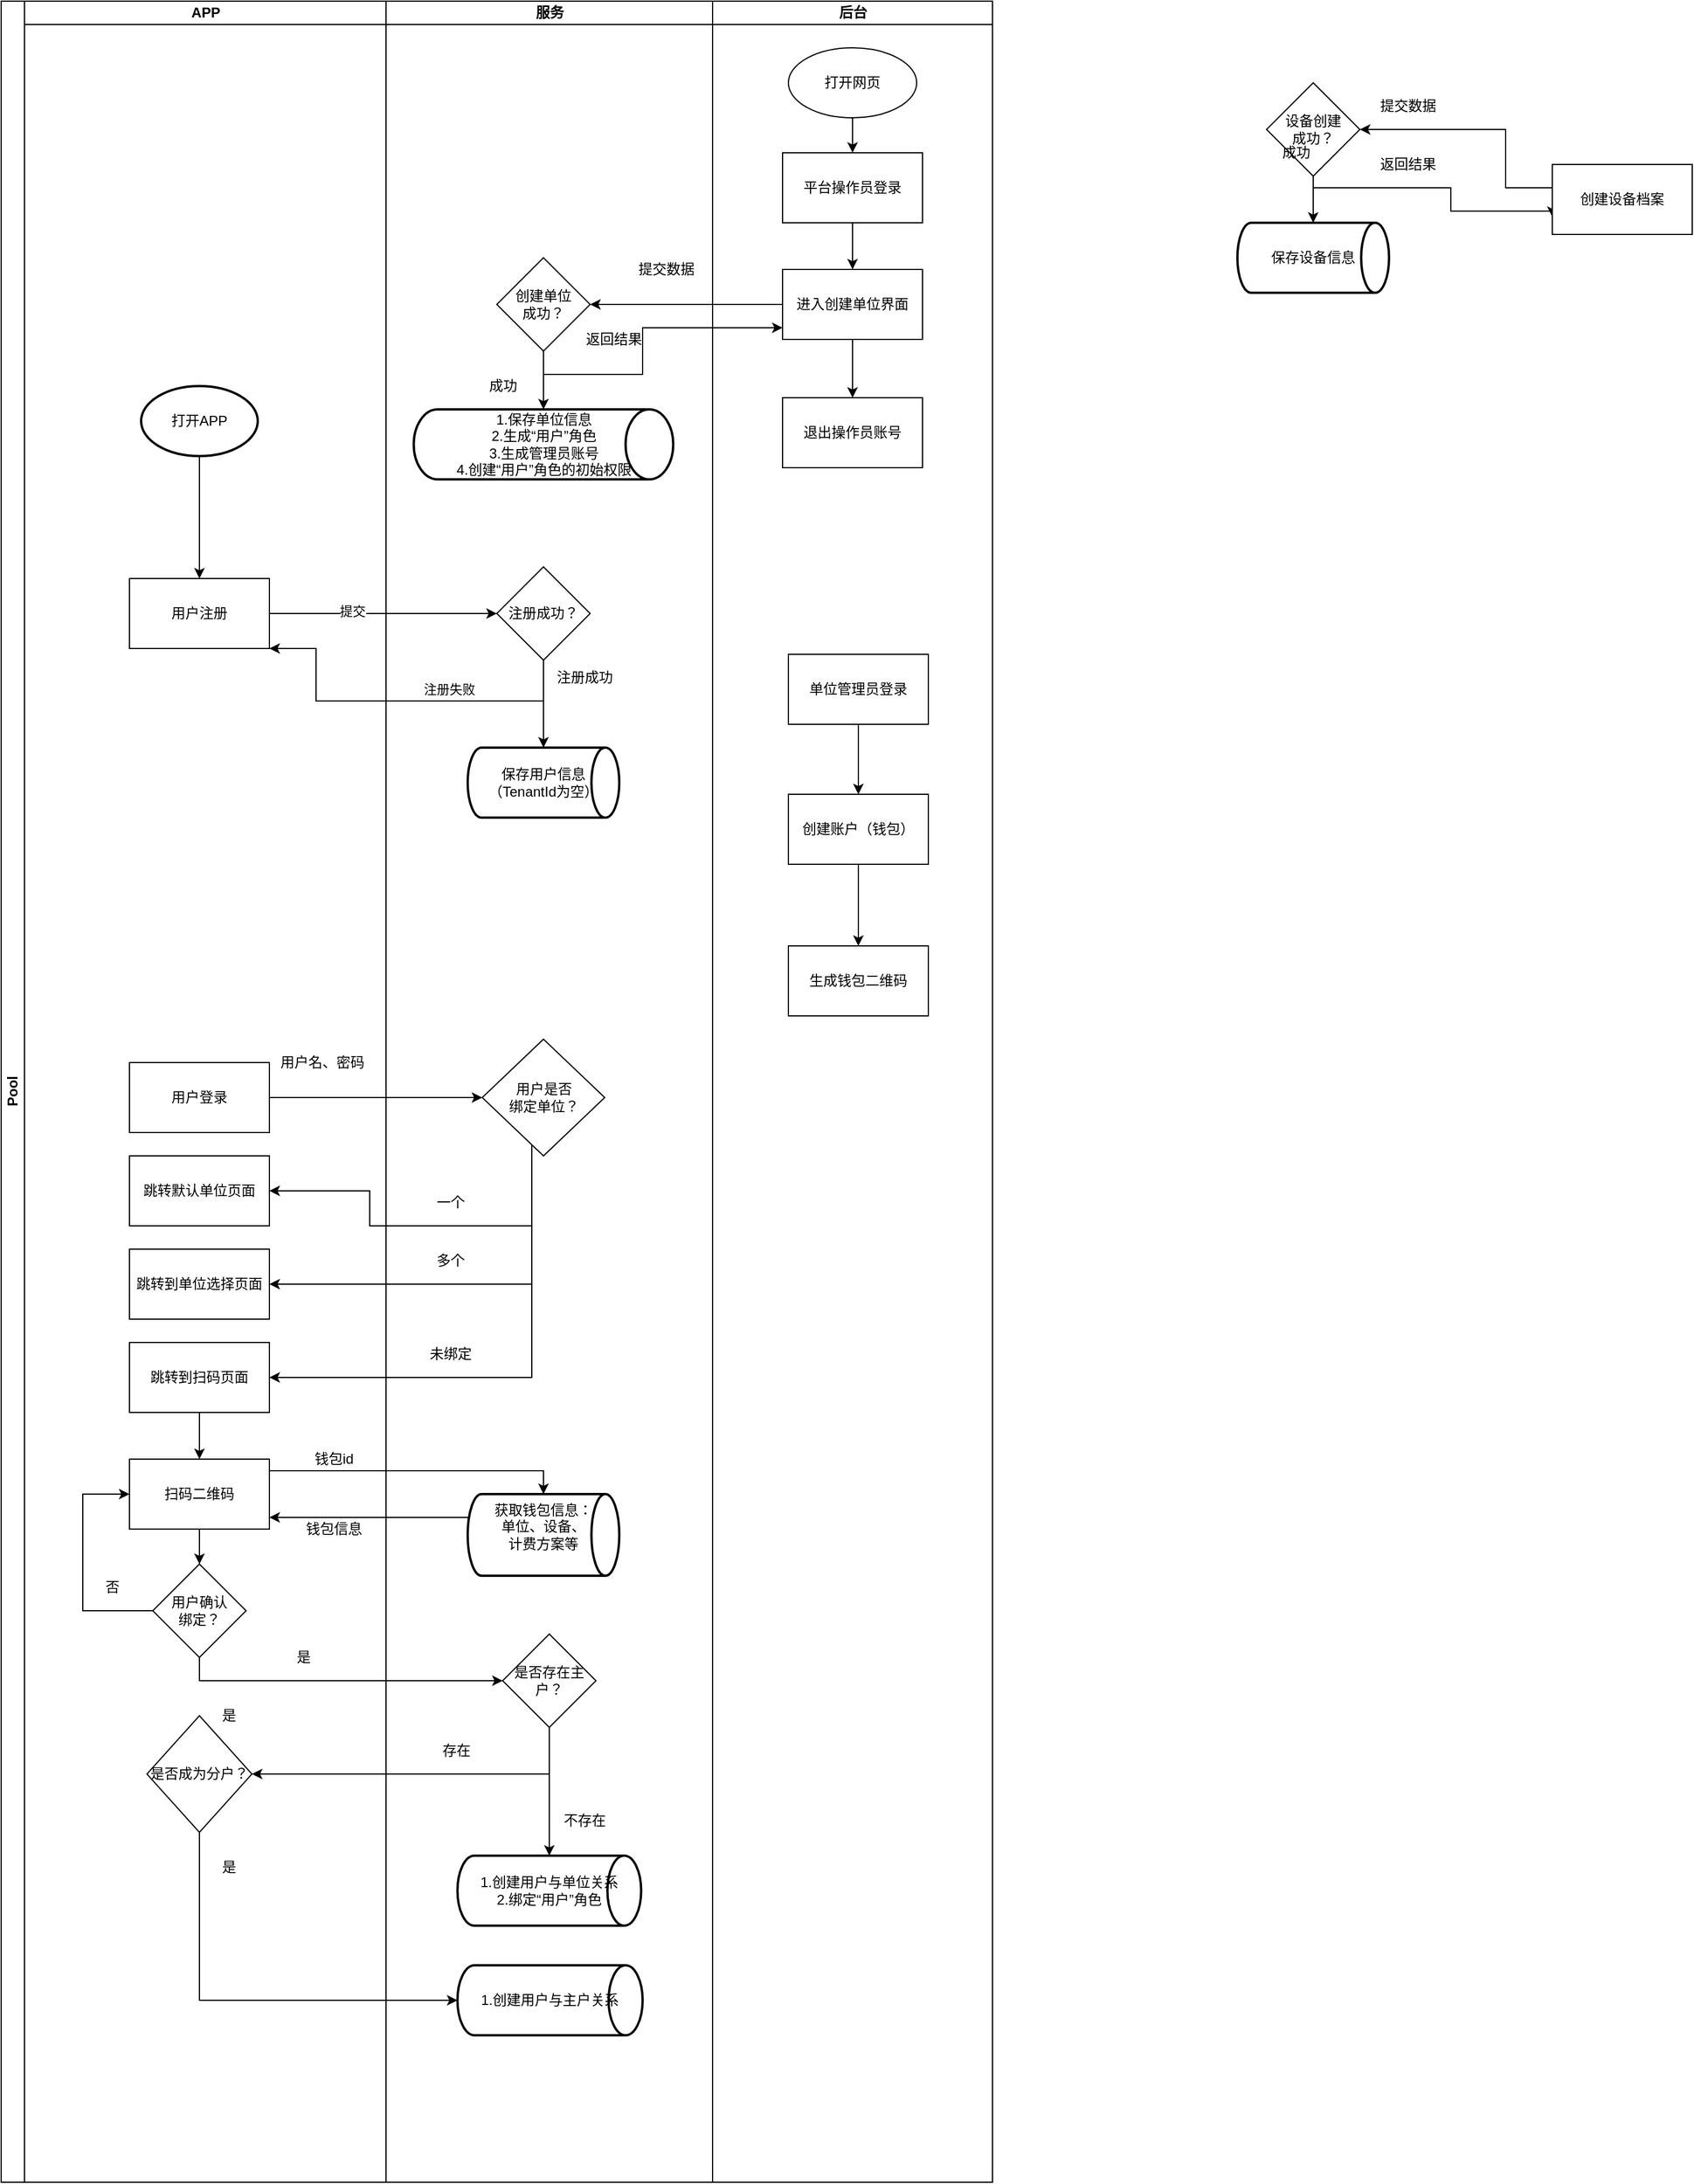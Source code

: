 <mxfile version="14.2.9" type="github">
  <diagram id="gUW_gxuXwpB0K3utl5sX" name="Page-1">
    <mxGraphModel dx="1108" dy="482" grid="1" gridSize="10" guides="1" tooltips="1" connect="1" arrows="1" fold="1" page="1" pageScale="1" pageWidth="827" pageHeight="1169" math="0" shadow="0">
      <root>
        <mxCell id="0" />
        <mxCell id="1" parent="0" />
        <mxCell id="UgdYV5Sys4c05eqZEx1u-29" value="Pool" style="swimlane;html=1;childLayout=stackLayout;resizeParent=1;resizeParentMax=0;startSize=20;horizontal=0;horizontalStack=1;" parent="1" vertex="1">
          <mxGeometry x="170" y="70" width="850" height="1870" as="geometry" />
        </mxCell>
        <mxCell id="UgdYV5Sys4c05eqZEx1u-30" value="APP" style="swimlane;html=1;startSize=20;" parent="UgdYV5Sys4c05eqZEx1u-29" vertex="1">
          <mxGeometry x="20" width="310" height="1870" as="geometry" />
        </mxCell>
        <mxCell id="UgdYV5Sys4c05eqZEx1u-51" style="edgeStyle=orthogonalEdgeStyle;rounded=0;orthogonalLoop=1;jettySize=auto;html=1;entryX=0.5;entryY=0;entryDx=0;entryDy=0;" parent="UgdYV5Sys4c05eqZEx1u-30" source="UgdYV5Sys4c05eqZEx1u-35" target="UgdYV5Sys4c05eqZEx1u-41" edge="1">
          <mxGeometry relative="1" as="geometry" />
        </mxCell>
        <mxCell id="UgdYV5Sys4c05eqZEx1u-35" value="打开APP" style="strokeWidth=2;html=1;shape=mxgraph.flowchart.start_1;whiteSpace=wrap;" parent="UgdYV5Sys4c05eqZEx1u-30" vertex="1">
          <mxGeometry x="100" y="330" width="100" height="60" as="geometry" />
        </mxCell>
        <mxCell id="UgdYV5Sys4c05eqZEx1u-41" value="用户注册" style="whiteSpace=wrap;html=1;" parent="UgdYV5Sys4c05eqZEx1u-30" vertex="1">
          <mxGeometry x="90" y="495" width="120" height="60" as="geometry" />
        </mxCell>
        <mxCell id="UgdYV5Sys4c05eqZEx1u-129" value="用户登录" style="whiteSpace=wrap;html=1;" parent="UgdYV5Sys4c05eqZEx1u-30" vertex="1">
          <mxGeometry x="90" y="910" width="120" height="60" as="geometry" />
        </mxCell>
        <mxCell id="UgdYV5Sys4c05eqZEx1u-131" value="跳转默认单位页面" style="whiteSpace=wrap;html=1;" parent="UgdYV5Sys4c05eqZEx1u-30" vertex="1">
          <mxGeometry x="90" y="990" width="120" height="60" as="geometry" />
        </mxCell>
        <mxCell id="UgdYV5Sys4c05eqZEx1u-136" value="用户名、密码" style="text;html=1;align=center;verticalAlign=middle;resizable=0;points=[];autosize=1;" parent="UgdYV5Sys4c05eqZEx1u-30" vertex="1">
          <mxGeometry x="210" y="900" width="90" height="20" as="geometry" />
        </mxCell>
        <mxCell id="87xFtUxxgs9xbds1OP3f-34" style="edgeStyle=orthogonalEdgeStyle;rounded=0;orthogonalLoop=1;jettySize=auto;html=1;" edge="1" parent="UgdYV5Sys4c05eqZEx1u-30" source="UgdYV5Sys4c05eqZEx1u-137" target="UgdYV5Sys4c05eqZEx1u-144">
          <mxGeometry relative="1" as="geometry" />
        </mxCell>
        <mxCell id="UgdYV5Sys4c05eqZEx1u-137" value="跳转到扫码页面" style="whiteSpace=wrap;html=1;" parent="UgdYV5Sys4c05eqZEx1u-30" vertex="1">
          <mxGeometry x="90" y="1150" width="120" height="60" as="geometry" />
        </mxCell>
        <mxCell id="UgdYV5Sys4c05eqZEx1u-141" value="跳转到单位选择页面" style="whiteSpace=wrap;html=1;" parent="UgdYV5Sys4c05eqZEx1u-30" vertex="1">
          <mxGeometry x="90" y="1070" width="120" height="60" as="geometry" />
        </mxCell>
        <mxCell id="UgdYV5Sys4c05eqZEx1u-155" style="edgeStyle=orthogonalEdgeStyle;rounded=0;orthogonalLoop=1;jettySize=auto;html=1;entryX=0.5;entryY=0;entryDx=0;entryDy=0;" parent="UgdYV5Sys4c05eqZEx1u-30" source="UgdYV5Sys4c05eqZEx1u-144" target="UgdYV5Sys4c05eqZEx1u-203" edge="1">
          <mxGeometry relative="1" as="geometry">
            <mxPoint x="150" y="1350" as="targetPoint" />
          </mxGeometry>
        </mxCell>
        <mxCell id="UgdYV5Sys4c05eqZEx1u-144" value="扫码二维码" style="whiteSpace=wrap;html=1;" parent="UgdYV5Sys4c05eqZEx1u-30" vertex="1">
          <mxGeometry x="90" y="1250" width="120" height="60" as="geometry" />
        </mxCell>
        <mxCell id="UgdYV5Sys4c05eqZEx1u-160" value="钱包id" style="text;html=1;align=center;verticalAlign=middle;resizable=0;points=[];autosize=1;" parent="UgdYV5Sys4c05eqZEx1u-30" vertex="1">
          <mxGeometry x="240" y="1240" width="50" height="20" as="geometry" />
        </mxCell>
        <mxCell id="UgdYV5Sys4c05eqZEx1u-212" style="edgeStyle=orthogonalEdgeStyle;rounded=0;orthogonalLoop=1;jettySize=auto;html=1;entryX=0;entryY=0.5;entryDx=0;entryDy=0;" parent="UgdYV5Sys4c05eqZEx1u-30" source="UgdYV5Sys4c05eqZEx1u-203" target="UgdYV5Sys4c05eqZEx1u-144" edge="1">
          <mxGeometry relative="1" as="geometry">
            <Array as="points">
              <mxPoint x="50" y="1380" />
              <mxPoint x="50" y="1280" />
            </Array>
          </mxGeometry>
        </mxCell>
        <mxCell id="UgdYV5Sys4c05eqZEx1u-203" value="&lt;span&gt;用户确认&lt;br&gt;绑定？&lt;/span&gt;" style="rhombus;whiteSpace=wrap;html=1;" parent="UgdYV5Sys4c05eqZEx1u-30" vertex="1">
          <mxGeometry x="110" y="1340" width="80" height="80" as="geometry" />
        </mxCell>
        <mxCell id="UgdYV5Sys4c05eqZEx1u-202" value="是" style="text;html=1;align=center;verticalAlign=middle;resizable=0;points=[];autosize=1;" parent="UgdYV5Sys4c05eqZEx1u-30" vertex="1">
          <mxGeometry x="224" y="1410" width="30" height="20" as="geometry" />
        </mxCell>
        <mxCell id="UgdYV5Sys4c05eqZEx1u-211" value="是" style="text;html=1;align=center;verticalAlign=middle;resizable=0;points=[];autosize=1;" parent="UgdYV5Sys4c05eqZEx1u-30" vertex="1">
          <mxGeometry x="160" y="1460" width="30" height="20" as="geometry" />
        </mxCell>
        <mxCell id="UgdYV5Sys4c05eqZEx1u-161" value="钱包信息" style="text;html=1;align=center;verticalAlign=middle;resizable=0;points=[];autosize=1;" parent="UgdYV5Sys4c05eqZEx1u-30" vertex="1">
          <mxGeometry x="235" y="1300" width="60" height="20" as="geometry" />
        </mxCell>
        <mxCell id="UgdYV5Sys4c05eqZEx1u-213" value="否" style="text;html=1;align=center;verticalAlign=middle;resizable=0;points=[];autosize=1;" parent="UgdYV5Sys4c05eqZEx1u-30" vertex="1">
          <mxGeometry x="60" y="1350" width="30" height="20" as="geometry" />
        </mxCell>
        <mxCell id="87xFtUxxgs9xbds1OP3f-35" value="是否成为分户？" style="rhombus;whiteSpace=wrap;html=1;" vertex="1" parent="UgdYV5Sys4c05eqZEx1u-30">
          <mxGeometry x="105" y="1470" width="90" height="100" as="geometry" />
        </mxCell>
        <mxCell id="87xFtUxxgs9xbds1OP3f-37" value="是" style="text;html=1;align=center;verticalAlign=middle;resizable=0;points=[];autosize=1;" vertex="1" parent="UgdYV5Sys4c05eqZEx1u-30">
          <mxGeometry x="160" y="1590" width="30" height="20" as="geometry" />
        </mxCell>
        <mxCell id="UgdYV5Sys4c05eqZEx1u-53" style="edgeStyle=orthogonalEdgeStyle;rounded=0;orthogonalLoop=1;jettySize=auto;html=1;" parent="UgdYV5Sys4c05eqZEx1u-29" source="UgdYV5Sys4c05eqZEx1u-41" target="UgdYV5Sys4c05eqZEx1u-52" edge="1">
          <mxGeometry relative="1" as="geometry" />
        </mxCell>
        <mxCell id="UgdYV5Sys4c05eqZEx1u-54" value="提交" style="edgeLabel;html=1;align=center;verticalAlign=middle;resizable=0;points=[];" parent="UgdYV5Sys4c05eqZEx1u-53" vertex="1" connectable="0">
          <mxGeometry x="-0.275" y="2" relative="1" as="geometry">
            <mxPoint as="offset" />
          </mxGeometry>
        </mxCell>
        <mxCell id="UgdYV5Sys4c05eqZEx1u-55" style="edgeStyle=orthogonalEdgeStyle;rounded=0;orthogonalLoop=1;jettySize=auto;html=1;exitX=0.5;exitY=1;exitDx=0;exitDy=0;entryX=1;entryY=1;entryDx=0;entryDy=0;" parent="UgdYV5Sys4c05eqZEx1u-29" source="UgdYV5Sys4c05eqZEx1u-52" edge="1" target="UgdYV5Sys4c05eqZEx1u-41">
          <mxGeometry relative="1" as="geometry">
            <mxPoint x="210" y="560" as="targetPoint" />
            <Array as="points">
              <mxPoint x="465" y="600" />
              <mxPoint x="270" y="600" />
              <mxPoint x="270" y="555" />
            </Array>
          </mxGeometry>
        </mxCell>
        <mxCell id="UgdYV5Sys4c05eqZEx1u-56" value="注册失败" style="edgeLabel;html=1;align=center;verticalAlign=middle;resizable=0;points=[];" parent="UgdYV5Sys4c05eqZEx1u-55" vertex="1" connectable="0">
          <mxGeometry x="-0.26" y="3" relative="1" as="geometry">
            <mxPoint y="-13" as="offset" />
          </mxGeometry>
        </mxCell>
        <mxCell id="UgdYV5Sys4c05eqZEx1u-98" style="edgeStyle=orthogonalEdgeStyle;rounded=0;orthogonalLoop=1;jettySize=auto;html=1;entryX=1;entryY=0.5;entryDx=0;entryDy=0;" parent="UgdYV5Sys4c05eqZEx1u-29" source="UgdYV5Sys4c05eqZEx1u-78" target="UgdYV5Sys4c05eqZEx1u-87" edge="1">
          <mxGeometry relative="1" as="geometry" />
        </mxCell>
        <mxCell id="UgdYV5Sys4c05eqZEx1u-100" style="edgeStyle=orthogonalEdgeStyle;rounded=0;orthogonalLoop=1;jettySize=auto;html=1;exitX=0.5;exitY=1;exitDx=0;exitDy=0;" parent="UgdYV5Sys4c05eqZEx1u-29" source="UgdYV5Sys4c05eqZEx1u-87" target="UgdYV5Sys4c05eqZEx1u-78" edge="1">
          <mxGeometry relative="1" as="geometry">
            <Array as="points">
              <mxPoint x="465" y="320" />
              <mxPoint x="550" y="320" />
              <mxPoint x="550" y="280" />
            </Array>
          </mxGeometry>
        </mxCell>
        <mxCell id="UgdYV5Sys4c05eqZEx1u-133" style="edgeStyle=orthogonalEdgeStyle;rounded=0;orthogonalLoop=1;jettySize=auto;html=1;entryX=0;entryY=0.5;entryDx=0;entryDy=0;" parent="UgdYV5Sys4c05eqZEx1u-29" source="UgdYV5Sys4c05eqZEx1u-129" target="UgdYV5Sys4c05eqZEx1u-132" edge="1">
          <mxGeometry relative="1" as="geometry">
            <Array as="points">
              <mxPoint x="360" y="940" />
              <mxPoint x="360" y="940" />
            </Array>
          </mxGeometry>
        </mxCell>
        <mxCell id="UgdYV5Sys4c05eqZEx1u-134" style="edgeStyle=orthogonalEdgeStyle;rounded=0;orthogonalLoop=1;jettySize=auto;html=1;entryX=1;entryY=0.5;entryDx=0;entryDy=0;" parent="UgdYV5Sys4c05eqZEx1u-29" source="UgdYV5Sys4c05eqZEx1u-132" target="UgdYV5Sys4c05eqZEx1u-131" edge="1">
          <mxGeometry relative="1" as="geometry">
            <Array as="points">
              <mxPoint x="455" y="1050" />
              <mxPoint x="316" y="1050" />
              <mxPoint x="316" y="1020" />
            </Array>
          </mxGeometry>
        </mxCell>
        <mxCell id="UgdYV5Sys4c05eqZEx1u-138" style="edgeStyle=orthogonalEdgeStyle;rounded=0;orthogonalLoop=1;jettySize=auto;html=1;entryX=1;entryY=0.5;entryDx=0;entryDy=0;" parent="UgdYV5Sys4c05eqZEx1u-29" source="UgdYV5Sys4c05eqZEx1u-132" target="UgdYV5Sys4c05eqZEx1u-137" edge="1">
          <mxGeometry relative="1" as="geometry">
            <Array as="points">
              <mxPoint x="455" y="1180" />
            </Array>
          </mxGeometry>
        </mxCell>
        <mxCell id="UgdYV5Sys4c05eqZEx1u-142" style="edgeStyle=orthogonalEdgeStyle;rounded=0;orthogonalLoop=1;jettySize=auto;html=1;entryX=1;entryY=0.5;entryDx=0;entryDy=0;" parent="UgdYV5Sys4c05eqZEx1u-29" source="UgdYV5Sys4c05eqZEx1u-132" target="UgdYV5Sys4c05eqZEx1u-141" edge="1">
          <mxGeometry relative="1" as="geometry">
            <Array as="points">
              <mxPoint x="455" y="1100" />
            </Array>
          </mxGeometry>
        </mxCell>
        <mxCell id="UgdYV5Sys4c05eqZEx1u-146" style="edgeStyle=orthogonalEdgeStyle;rounded=0;orthogonalLoop=1;jettySize=auto;html=1;entryX=0;entryY=0.5;entryDx=0;entryDy=0;" parent="UgdYV5Sys4c05eqZEx1u-29" source="UgdYV5Sys4c05eqZEx1u-203" target="UgdYV5Sys4c05eqZEx1u-145" edge="1">
          <mxGeometry relative="1" as="geometry">
            <mxPoint x="230" y="1380" as="sourcePoint" />
            <Array as="points">
              <mxPoint x="170" y="1440" />
            </Array>
          </mxGeometry>
        </mxCell>
        <mxCell id="UgdYV5Sys4c05eqZEx1u-158" style="edgeStyle=orthogonalEdgeStyle;rounded=0;orthogonalLoop=1;jettySize=auto;html=1;" parent="UgdYV5Sys4c05eqZEx1u-29" source="UgdYV5Sys4c05eqZEx1u-144" target="UgdYV5Sys4c05eqZEx1u-180" edge="1">
          <mxGeometry relative="1" as="geometry">
            <mxPoint x="390" y="1270" as="targetPoint" />
            <Array as="points">
              <mxPoint x="465" y="1260" />
            </Array>
          </mxGeometry>
        </mxCell>
        <mxCell id="UgdYV5Sys4c05eqZEx1u-159" style="edgeStyle=orthogonalEdgeStyle;rounded=0;orthogonalLoop=1;jettySize=auto;html=1;exitX=0.016;exitY=0.629;exitDx=0;exitDy=0;exitPerimeter=0;" parent="UgdYV5Sys4c05eqZEx1u-29" source="UgdYV5Sys4c05eqZEx1u-180" target="UgdYV5Sys4c05eqZEx1u-144" edge="1">
          <mxGeometry relative="1" as="geometry">
            <mxPoint x="390" y="1290" as="sourcePoint" />
            <Array as="points">
              <mxPoint x="405" y="1324" />
              <mxPoint x="405" y="1300" />
            </Array>
          </mxGeometry>
        </mxCell>
        <mxCell id="UgdYV5Sys4c05eqZEx1u-209" style="edgeStyle=orthogonalEdgeStyle;rounded=0;orthogonalLoop=1;jettySize=auto;html=1;entryX=1;entryY=0.5;entryDx=0;entryDy=0;" parent="UgdYV5Sys4c05eqZEx1u-29" source="UgdYV5Sys4c05eqZEx1u-145" target="87xFtUxxgs9xbds1OP3f-35" edge="1">
          <mxGeometry relative="1" as="geometry">
            <Array as="points">
              <mxPoint x="470" y="1520" />
            </Array>
            <mxPoint x="230" y="1520" as="targetPoint" />
          </mxGeometry>
        </mxCell>
        <mxCell id="UgdYV5Sys4c05eqZEx1u-32" value="服务" style="swimlane;html=1;startSize=20;" parent="UgdYV5Sys4c05eqZEx1u-29" vertex="1">
          <mxGeometry x="330" width="280" height="1870" as="geometry" />
        </mxCell>
        <mxCell id="UgdYV5Sys4c05eqZEx1u-52" value="注册成功？" style="rhombus;whiteSpace=wrap;html=1;" parent="UgdYV5Sys4c05eqZEx1u-32" vertex="1">
          <mxGeometry x="95" y="485" width="80" height="80" as="geometry" />
        </mxCell>
        <mxCell id="UgdYV5Sys4c05eqZEx1u-60" value="保存用户信息&lt;br&gt;（TenantId为空）" style="strokeWidth=2;html=1;shape=mxgraph.flowchart.direct_data;whiteSpace=wrap;" parent="UgdYV5Sys4c05eqZEx1u-32" vertex="1">
          <mxGeometry x="70" y="640" width="130" height="60" as="geometry" />
        </mxCell>
        <mxCell id="UgdYV5Sys4c05eqZEx1u-58" value="" style="endArrow=classic;html=1;exitX=0.5;exitY=1;exitDx=0;exitDy=0;entryX=0.5;entryY=0;entryDx=0;entryDy=0;entryPerimeter=0;" parent="UgdYV5Sys4c05eqZEx1u-32" source="UgdYV5Sys4c05eqZEx1u-52" target="UgdYV5Sys4c05eqZEx1u-60" edge="1">
          <mxGeometry width="50" height="50" relative="1" as="geometry">
            <mxPoint x="-50" y="250" as="sourcePoint" />
            <mxPoint x="135" y="370" as="targetPoint" />
          </mxGeometry>
        </mxCell>
        <mxCell id="UgdYV5Sys4c05eqZEx1u-83" value="1.保存单位信息&lt;br&gt;2.生成“用户”角色&lt;br&gt;3.生成管理员账号&lt;br&gt;4.创建“用户”角色的初始权限" style="strokeWidth=2;html=1;shape=mxgraph.flowchart.direct_data;whiteSpace=wrap;" parent="UgdYV5Sys4c05eqZEx1u-32" vertex="1">
          <mxGeometry x="23.75" y="350" width="222.5" height="60" as="geometry" />
        </mxCell>
        <mxCell id="UgdYV5Sys4c05eqZEx1u-96" style="edgeStyle=orthogonalEdgeStyle;rounded=0;orthogonalLoop=1;jettySize=auto;html=1;entryX=0.5;entryY=0;entryDx=0;entryDy=0;entryPerimeter=0;" parent="UgdYV5Sys4c05eqZEx1u-32" source="UgdYV5Sys4c05eqZEx1u-87" target="UgdYV5Sys4c05eqZEx1u-83" edge="1">
          <mxGeometry relative="1" as="geometry" />
        </mxCell>
        <mxCell id="UgdYV5Sys4c05eqZEx1u-87" value="创建单位&lt;br&gt;成功？" style="rhombus;whiteSpace=wrap;html=1;" parent="UgdYV5Sys4c05eqZEx1u-32" vertex="1">
          <mxGeometry x="95" y="220" width="80" height="80" as="geometry" />
        </mxCell>
        <mxCell id="UgdYV5Sys4c05eqZEx1u-97" value="成功" style="text;html=1;align=center;verticalAlign=middle;resizable=0;points=[];autosize=1;" parent="UgdYV5Sys4c05eqZEx1u-32" vertex="1">
          <mxGeometry x="80" y="320" width="40" height="20" as="geometry" />
        </mxCell>
        <mxCell id="UgdYV5Sys4c05eqZEx1u-61" value="注册成功" style="text;html=1;align=center;verticalAlign=middle;resizable=0;points=[];autosize=1;" parent="UgdYV5Sys4c05eqZEx1u-32" vertex="1">
          <mxGeometry x="140" y="570" width="60" height="20" as="geometry" />
        </mxCell>
        <mxCell id="UgdYV5Sys4c05eqZEx1u-101" value="返回结果" style="text;html=1;align=center;verticalAlign=middle;resizable=0;points=[];autosize=1;" parent="UgdYV5Sys4c05eqZEx1u-32" vertex="1">
          <mxGeometry x="165" y="280" width="60" height="20" as="geometry" />
        </mxCell>
        <mxCell id="UgdYV5Sys4c05eqZEx1u-132" value="用户是否&lt;br&gt;绑定单位？" style="rhombus;whiteSpace=wrap;html=1;" parent="UgdYV5Sys4c05eqZEx1u-32" vertex="1">
          <mxGeometry x="82.5" y="890" width="105" height="100" as="geometry" />
        </mxCell>
        <mxCell id="UgdYV5Sys4c05eqZEx1u-135" value="一个" style="text;html=1;align=center;verticalAlign=middle;resizable=0;points=[];autosize=1;" parent="UgdYV5Sys4c05eqZEx1u-32" vertex="1">
          <mxGeometry x="35" y="1020" width="40" height="20" as="geometry" />
        </mxCell>
        <mxCell id="UgdYV5Sys4c05eqZEx1u-139" value="多个" style="text;html=1;align=center;verticalAlign=middle;resizable=0;points=[];autosize=1;" parent="UgdYV5Sys4c05eqZEx1u-32" vertex="1">
          <mxGeometry x="35" y="1070" width="40" height="20" as="geometry" />
        </mxCell>
        <mxCell id="UgdYV5Sys4c05eqZEx1u-140" value="未绑定" style="text;html=1;align=center;verticalAlign=middle;resizable=0;points=[];autosize=1;" parent="UgdYV5Sys4c05eqZEx1u-32" vertex="1">
          <mxGeometry x="30" y="1150" width="50" height="20" as="geometry" />
        </mxCell>
        <mxCell id="87xFtUxxgs9xbds1OP3f-38" style="edgeStyle=orthogonalEdgeStyle;rounded=0;orthogonalLoop=1;jettySize=auto;html=1;entryX=0.5;entryY=0;entryDx=0;entryDy=0;entryPerimeter=0;" edge="1" parent="UgdYV5Sys4c05eqZEx1u-32" source="UgdYV5Sys4c05eqZEx1u-145" target="UgdYV5Sys4c05eqZEx1u-148">
          <mxGeometry relative="1" as="geometry" />
        </mxCell>
        <mxCell id="UgdYV5Sys4c05eqZEx1u-145" value="是否存在主户？" style="rhombus;whiteSpace=wrap;html=1;" parent="UgdYV5Sys4c05eqZEx1u-32" vertex="1">
          <mxGeometry x="100" y="1400" width="80" height="80" as="geometry" />
        </mxCell>
        <mxCell id="UgdYV5Sys4c05eqZEx1u-148" value="1.创建用户与单位关系&lt;br&gt;2.绑定“用户”角色&lt;br&gt;" style="strokeWidth=2;html=1;shape=mxgraph.flowchart.direct_data;whiteSpace=wrap;" parent="UgdYV5Sys4c05eqZEx1u-32" vertex="1">
          <mxGeometry x="61.25" y="1590" width="157.5" height="60" as="geometry" />
        </mxCell>
        <mxCell id="UgdYV5Sys4c05eqZEx1u-157" value="存在" style="text;html=1;align=center;verticalAlign=middle;resizable=0;points=[];autosize=1;" parent="UgdYV5Sys4c05eqZEx1u-32" vertex="1">
          <mxGeometry x="40" y="1490" width="40" height="20" as="geometry" />
        </mxCell>
        <mxCell id="UgdYV5Sys4c05eqZEx1u-180" value="获取钱包信息：&lt;span&gt;&lt;br&gt;单位、设备、&lt;br&gt;计费方案等&lt;br&gt;&lt;br&gt;&lt;/span&gt;" style="strokeWidth=2;html=1;shape=mxgraph.flowchart.direct_data;whiteSpace=wrap;" parent="UgdYV5Sys4c05eqZEx1u-32" vertex="1">
          <mxGeometry x="70" y="1280" width="130" height="70" as="geometry" />
        </mxCell>
        <mxCell id="UgdYV5Sys4c05eqZEx1u-99" value="提交数据" style="text;html=1;align=center;verticalAlign=middle;resizable=0;points=[];autosize=1;" parent="UgdYV5Sys4c05eqZEx1u-32" vertex="1">
          <mxGeometry x="210" y="220" width="60" height="20" as="geometry" />
        </mxCell>
        <mxCell id="87xFtUxxgs9xbds1OP3f-40" value="1.创建用户与主户关系&lt;br&gt;" style="strokeWidth=2;html=1;shape=mxgraph.flowchart.direct_data;whiteSpace=wrap;" vertex="1" parent="UgdYV5Sys4c05eqZEx1u-32">
          <mxGeometry x="61.25" y="1684" width="158.75" height="60" as="geometry" />
        </mxCell>
        <mxCell id="UgdYV5Sys4c05eqZEx1u-31" value="后台" style="swimlane;html=1;startSize=20;" parent="UgdYV5Sys4c05eqZEx1u-29" vertex="1">
          <mxGeometry x="610" width="240" height="1870" as="geometry" />
        </mxCell>
        <mxCell id="UgdYV5Sys4c05eqZEx1u-80" style="edgeStyle=orthogonalEdgeStyle;rounded=0;orthogonalLoop=1;jettySize=auto;html=1;entryX=0.5;entryY=0;entryDx=0;entryDy=0;" parent="UgdYV5Sys4c05eqZEx1u-31" source="UgdYV5Sys4c05eqZEx1u-77" target="UgdYV5Sys4c05eqZEx1u-78" edge="1">
          <mxGeometry relative="1" as="geometry" />
        </mxCell>
        <mxCell id="UgdYV5Sys4c05eqZEx1u-77" value="平台操作员登录" style="whiteSpace=wrap;html=1;" parent="UgdYV5Sys4c05eqZEx1u-31" vertex="1">
          <mxGeometry x="60" y="130" width="120" height="60" as="geometry" />
        </mxCell>
        <mxCell id="UgdYV5Sys4c05eqZEx1u-107" style="edgeStyle=orthogonalEdgeStyle;rounded=0;orthogonalLoop=1;jettySize=auto;html=1;entryX=0.5;entryY=0;entryDx=0;entryDy=0;" parent="UgdYV5Sys4c05eqZEx1u-31" source="UgdYV5Sys4c05eqZEx1u-78" target="UgdYV5Sys4c05eqZEx1u-106" edge="1">
          <mxGeometry relative="1" as="geometry" />
        </mxCell>
        <mxCell id="UgdYV5Sys4c05eqZEx1u-78" value="进入创建单位界面" style="whiteSpace=wrap;html=1;" parent="UgdYV5Sys4c05eqZEx1u-31" vertex="1">
          <mxGeometry x="60" y="230" width="120" height="60" as="geometry" />
        </mxCell>
        <mxCell id="UgdYV5Sys4c05eqZEx1u-76" value="打开网页" style="ellipse;whiteSpace=wrap;html=1;" parent="UgdYV5Sys4c05eqZEx1u-31" vertex="1">
          <mxGeometry x="65" y="40" width="110" height="60" as="geometry" />
        </mxCell>
        <mxCell id="UgdYV5Sys4c05eqZEx1u-79" style="edgeStyle=orthogonalEdgeStyle;rounded=0;orthogonalLoop=1;jettySize=auto;html=1;entryX=0.5;entryY=0;entryDx=0;entryDy=0;" parent="UgdYV5Sys4c05eqZEx1u-31" source="UgdYV5Sys4c05eqZEx1u-76" target="UgdYV5Sys4c05eqZEx1u-77" edge="1">
          <mxGeometry relative="1" as="geometry" />
        </mxCell>
        <mxCell id="87xFtUxxgs9xbds1OP3f-32" style="edgeStyle=orthogonalEdgeStyle;rounded=0;orthogonalLoop=1;jettySize=auto;html=1;" edge="1" parent="UgdYV5Sys4c05eqZEx1u-31" source="UgdYV5Sys4c05eqZEx1u-105" target="UgdYV5Sys4c05eqZEx1u-123">
          <mxGeometry relative="1" as="geometry" />
        </mxCell>
        <mxCell id="UgdYV5Sys4c05eqZEx1u-105" value="单位管理员登录" style="whiteSpace=wrap;html=1;" parent="UgdYV5Sys4c05eqZEx1u-31" vertex="1">
          <mxGeometry x="65" y="560" width="120" height="60" as="geometry" />
        </mxCell>
        <mxCell id="UgdYV5Sys4c05eqZEx1u-106" value="退出操作员账号" style="whiteSpace=wrap;html=1;" parent="UgdYV5Sys4c05eqZEx1u-31" vertex="1">
          <mxGeometry x="60" y="340" width="120" height="60" as="geometry" />
        </mxCell>
        <mxCell id="87xFtUxxgs9xbds1OP3f-33" style="edgeStyle=orthogonalEdgeStyle;rounded=0;orthogonalLoop=1;jettySize=auto;html=1;entryX=0.5;entryY=0;entryDx=0;entryDy=0;" edge="1" parent="UgdYV5Sys4c05eqZEx1u-31" source="UgdYV5Sys4c05eqZEx1u-123" target="UgdYV5Sys4c05eqZEx1u-127">
          <mxGeometry relative="1" as="geometry" />
        </mxCell>
        <mxCell id="UgdYV5Sys4c05eqZEx1u-123" value="创建账户（钱包）" style="whiteSpace=wrap;html=1;" parent="UgdYV5Sys4c05eqZEx1u-31" vertex="1">
          <mxGeometry x="65" y="680" width="120" height="60" as="geometry" />
        </mxCell>
        <mxCell id="UgdYV5Sys4c05eqZEx1u-127" value="生成钱包二维码" style="whiteSpace=wrap;html=1;" parent="UgdYV5Sys4c05eqZEx1u-31" vertex="1">
          <mxGeometry x="65" y="810" width="120" height="60" as="geometry" />
        </mxCell>
        <mxCell id="87xFtUxxgs9xbds1OP3f-41" style="edgeStyle=orthogonalEdgeStyle;rounded=0;orthogonalLoop=1;jettySize=auto;html=1;entryX=0;entryY=0.5;entryDx=0;entryDy=0;entryPerimeter=0;" edge="1" parent="UgdYV5Sys4c05eqZEx1u-29" source="87xFtUxxgs9xbds1OP3f-35" target="87xFtUxxgs9xbds1OP3f-40">
          <mxGeometry relative="1" as="geometry">
            <Array as="points">
              <mxPoint x="170" y="1714" />
            </Array>
          </mxGeometry>
        </mxCell>
        <mxCell id="UgdYV5Sys4c05eqZEx1u-116" style="edgeStyle=orthogonalEdgeStyle;rounded=0;orthogonalLoop=1;jettySize=auto;html=1;entryX=0;entryY=0.75;entryDx=0;entryDy=0;" parent="1" source="UgdYV5Sys4c05eqZEx1u-112" target="UgdYV5Sys4c05eqZEx1u-110" edge="1">
          <mxGeometry relative="1" as="geometry">
            <Array as="points">
              <mxPoint x="1295" y="230" />
              <mxPoint x="1413" y="230" />
              <mxPoint x="1413" y="250" />
              <mxPoint x="1500" y="250" />
            </Array>
          </mxGeometry>
        </mxCell>
        <mxCell id="UgdYV5Sys4c05eqZEx1u-117" style="edgeStyle=orthogonalEdgeStyle;rounded=0;orthogonalLoop=1;jettySize=auto;html=1;entryX=1;entryY=0.5;entryDx=0;entryDy=0;" parent="1" source="UgdYV5Sys4c05eqZEx1u-110" target="UgdYV5Sys4c05eqZEx1u-112" edge="1">
          <mxGeometry relative="1" as="geometry">
            <Array as="points">
              <mxPoint x="1460" y="230" />
              <mxPoint x="1460" y="180" />
            </Array>
          </mxGeometry>
        </mxCell>
        <mxCell id="UgdYV5Sys4c05eqZEx1u-114" style="edgeStyle=orthogonalEdgeStyle;rounded=0;orthogonalLoop=1;jettySize=auto;html=1;" parent="1" source="UgdYV5Sys4c05eqZEx1u-112" target="UgdYV5Sys4c05eqZEx1u-113" edge="1">
          <mxGeometry relative="1" as="geometry" />
        </mxCell>
        <mxCell id="UgdYV5Sys4c05eqZEx1u-112" value="设备创建&lt;br&gt;成功？" style="rhombus;whiteSpace=wrap;html=1;" parent="1" vertex="1">
          <mxGeometry x="1255" y="140" width="80" height="80" as="geometry" />
        </mxCell>
        <mxCell id="UgdYV5Sys4c05eqZEx1u-113" value="保存设备信息" style="strokeWidth=2;html=1;shape=mxgraph.flowchart.direct_data;whiteSpace=wrap;" parent="1" vertex="1">
          <mxGeometry x="1230" y="260" width="130" height="60" as="geometry" />
        </mxCell>
        <mxCell id="UgdYV5Sys4c05eqZEx1u-118" value="提交数据" style="text;html=1;align=center;verticalAlign=middle;resizable=0;points=[];autosize=1;" parent="1" vertex="1">
          <mxGeometry x="1346.25" y="150" width="60" height="20" as="geometry" />
        </mxCell>
        <mxCell id="UgdYV5Sys4c05eqZEx1u-119" value="返回结果" style="text;html=1;align=center;verticalAlign=middle;resizable=0;points=[];autosize=1;" parent="1" vertex="1">
          <mxGeometry x="1346.25" y="200" width="60" height="20" as="geometry" />
        </mxCell>
        <mxCell id="UgdYV5Sys4c05eqZEx1u-110" value="创建设备档案" style="whiteSpace=wrap;html=1;" parent="1" vertex="1">
          <mxGeometry x="1500" y="210" width="120" height="60" as="geometry" />
        </mxCell>
        <mxCell id="UgdYV5Sys4c05eqZEx1u-120" value="成功" style="text;html=1;align=center;verticalAlign=middle;resizable=0;points=[];autosize=1;" parent="1" vertex="1">
          <mxGeometry x="1260" y="190" width="40" height="20" as="geometry" />
        </mxCell>
        <mxCell id="87xFtUxxgs9xbds1OP3f-39" value="不存在" style="text;html=1;align=center;verticalAlign=middle;resizable=0;points=[];autosize=1;" vertex="1" parent="1">
          <mxGeometry x="645" y="1620" width="50" height="20" as="geometry" />
        </mxCell>
      </root>
    </mxGraphModel>
  </diagram>
</mxfile>
